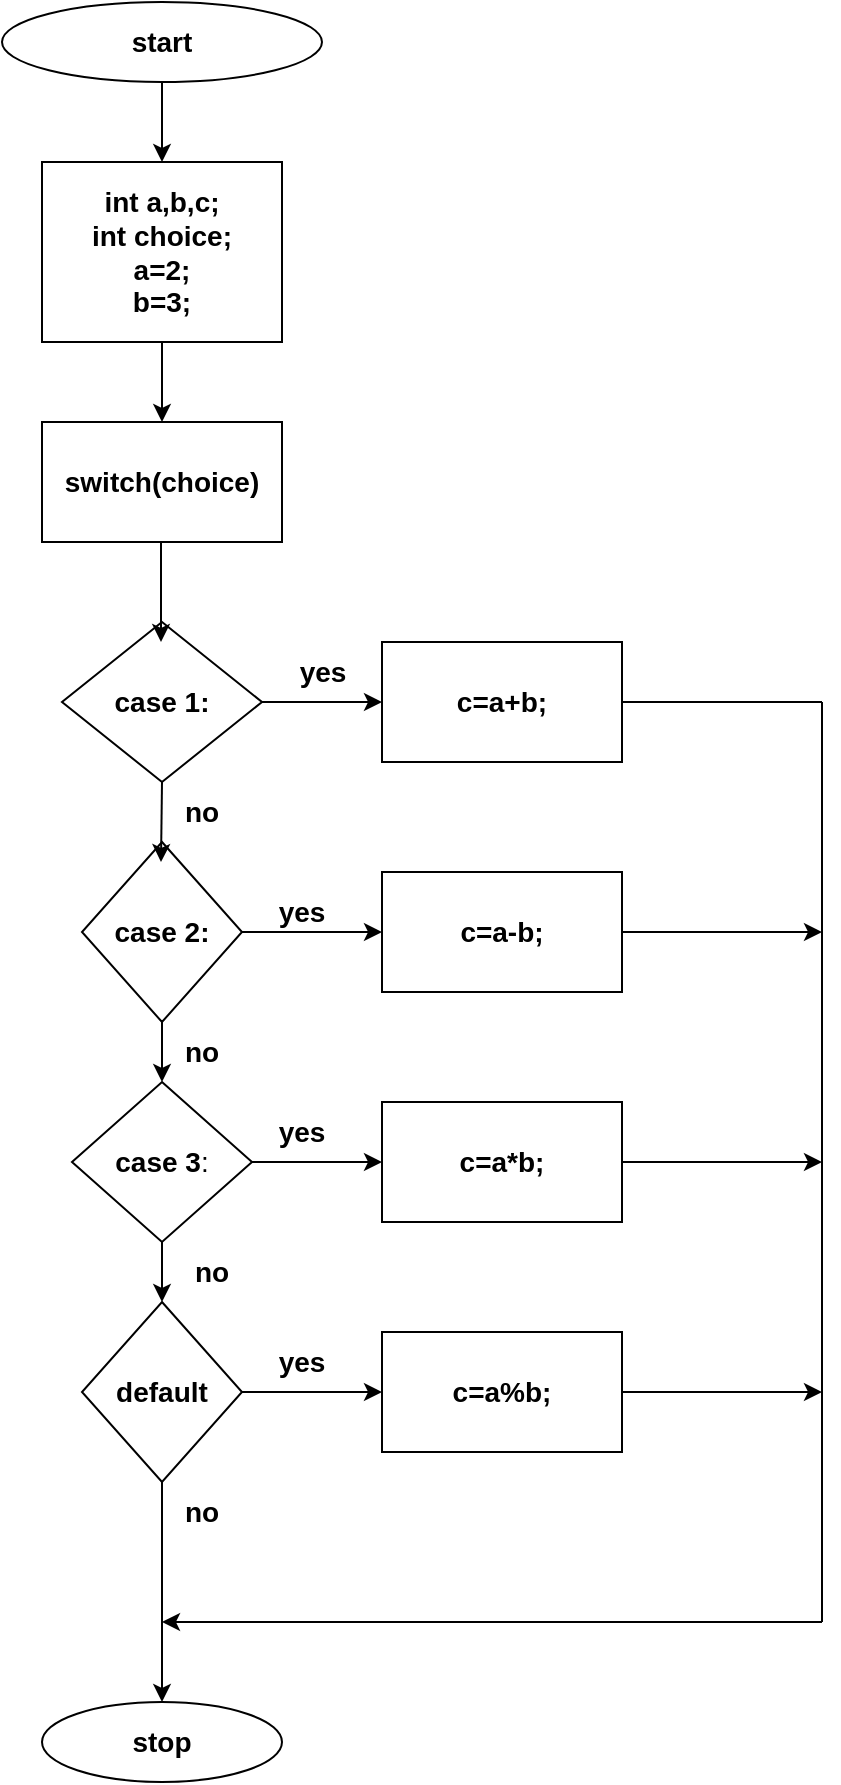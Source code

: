 <mxfile version="20.6.2" type="device"><diagram id="vmrUp7NBnOA5mQCqwckD" name="Page-1"><mxGraphModel dx="1038" dy="571" grid="1" gridSize="10" guides="1" tooltips="1" connect="1" arrows="1" fold="1" page="1" pageScale="1" pageWidth="850" pageHeight="1100" math="0" shadow="0"><root><mxCell id="0"/><mxCell id="1" parent="0"/><mxCell id="qoMi6WC_KH-qZyCLF7nI-3" value="" style="edgeStyle=orthogonalEdgeStyle;rounded=0;orthogonalLoop=1;jettySize=auto;html=1;fontSize=14;" edge="1" parent="1" source="qoMi6WC_KH-qZyCLF7nI-1" target="qoMi6WC_KH-qZyCLF7nI-2"><mxGeometry relative="1" as="geometry"/></mxCell><mxCell id="qoMi6WC_KH-qZyCLF7nI-1" value="&lt;b&gt;&lt;font style=&quot;font-size: 14px;&quot;&gt;start&lt;/font&gt;&lt;/b&gt;" style="ellipse;whiteSpace=wrap;html=1;" vertex="1" parent="1"><mxGeometry x="350" y="40" width="160" height="40" as="geometry"/></mxCell><mxCell id="qoMi6WC_KH-qZyCLF7nI-5" value="" style="edgeStyle=orthogonalEdgeStyle;rounded=0;orthogonalLoop=1;jettySize=auto;html=1;fontSize=14;" edge="1" parent="1" source="qoMi6WC_KH-qZyCLF7nI-2" target="qoMi6WC_KH-qZyCLF7nI-4"><mxGeometry relative="1" as="geometry"/></mxCell><mxCell id="qoMi6WC_KH-qZyCLF7nI-2" value="&lt;b&gt;&lt;font style=&quot;font-size: 14px;&quot;&gt;int a,b,c;&lt;br&gt;int choice;&lt;br&gt;a=2;&lt;br&gt;b=3;&lt;/font&gt;&lt;/b&gt;&lt;br&gt;" style="whiteSpace=wrap;html=1;" vertex="1" parent="1"><mxGeometry x="370" y="120" width="120" height="90" as="geometry"/></mxCell><mxCell id="qoMi6WC_KH-qZyCLF7nI-4" value="&lt;b&gt;&lt;font style=&quot;font-size: 14px;&quot;&gt;switch(choice)&lt;/font&gt;&lt;/b&gt;" style="whiteSpace=wrap;html=1;" vertex="1" parent="1"><mxGeometry x="370" y="250" width="120" height="60" as="geometry"/></mxCell><mxCell id="qoMi6WC_KH-qZyCLF7nI-17" value="" style="edgeStyle=orthogonalEdgeStyle;rounded=0;orthogonalLoop=1;jettySize=auto;html=1;fontSize=14;" edge="1" parent="1" source="qoMi6WC_KH-qZyCLF7nI-6" target="qoMi6WC_KH-qZyCLF7nI-16"><mxGeometry relative="1" as="geometry"/></mxCell><mxCell id="qoMi6WC_KH-qZyCLF7nI-7" value="" style="endArrow=classic;html=1;rounded=0;fontSize=14;exitX=0.5;exitY=1;exitDx=0;exitDy=0;exitPerimeter=0;startArrow=none;" edge="1" parent="1" source="qoMi6WC_KH-qZyCLF7nI-6"><mxGeometry width="50" height="50" relative="1" as="geometry"><mxPoint x="429.5" y="330" as="sourcePoint"/><mxPoint x="430" y="360" as="targetPoint"/></mxGeometry></mxCell><mxCell id="qoMi6WC_KH-qZyCLF7nI-11" value="" style="edgeStyle=orthogonalEdgeStyle;rounded=0;orthogonalLoop=1;jettySize=auto;html=1;fontSize=14;" edge="1" parent="1" source="qoMi6WC_KH-qZyCLF7nI-8" target="qoMi6WC_KH-qZyCLF7nI-10"><mxGeometry relative="1" as="geometry"/></mxCell><mxCell id="qoMi6WC_KH-qZyCLF7nI-19" value="" style="edgeStyle=orthogonalEdgeStyle;rounded=0;orthogonalLoop=1;jettySize=auto;html=1;fontSize=14;" edge="1" parent="1" source="qoMi6WC_KH-qZyCLF7nI-8" target="qoMi6WC_KH-qZyCLF7nI-18"><mxGeometry relative="1" as="geometry"/></mxCell><mxCell id="qoMi6WC_KH-qZyCLF7nI-8" value="&lt;b&gt;&lt;font style=&quot;font-size: 14px;&quot;&gt;case 2:&lt;/font&gt;&lt;/b&gt;" style="rhombus;whiteSpace=wrap;html=1;fontSize=14;" vertex="1" parent="1"><mxGeometry x="390" y="460" width="80" height="90" as="geometry"/></mxCell><mxCell id="qoMi6WC_KH-qZyCLF7nI-13" value="" style="edgeStyle=orthogonalEdgeStyle;rounded=0;orthogonalLoop=1;jettySize=auto;html=1;fontSize=14;" edge="1" parent="1" source="qoMi6WC_KH-qZyCLF7nI-10" target="qoMi6WC_KH-qZyCLF7nI-12"><mxGeometry relative="1" as="geometry"/></mxCell><mxCell id="qoMi6WC_KH-qZyCLF7nI-22" value="" style="edgeStyle=orthogonalEdgeStyle;rounded=0;orthogonalLoop=1;jettySize=auto;html=1;fontSize=14;" edge="1" parent="1" source="qoMi6WC_KH-qZyCLF7nI-10" target="qoMi6WC_KH-qZyCLF7nI-21"><mxGeometry relative="1" as="geometry"/></mxCell><mxCell id="qoMi6WC_KH-qZyCLF7nI-10" value="&lt;b&gt;&lt;font style=&quot;font-size: 14px;&quot;&gt;case 3&lt;/font&gt;&lt;/b&gt;:" style="rhombus;whiteSpace=wrap;html=1;fontSize=14;" vertex="1" parent="1"><mxGeometry x="385" y="580" width="90" height="80" as="geometry"/></mxCell><mxCell id="qoMi6WC_KH-qZyCLF7nI-15" value="" style="edgeStyle=orthogonalEdgeStyle;rounded=0;orthogonalLoop=1;jettySize=auto;html=1;fontSize=14;entryX=0.5;entryY=0;entryDx=0;entryDy=0;" edge="1" parent="1" source="qoMi6WC_KH-qZyCLF7nI-12" target="qoMi6WC_KH-qZyCLF7nI-14"><mxGeometry relative="1" as="geometry"><mxPoint x="430" y="820" as="targetPoint"/></mxGeometry></mxCell><mxCell id="qoMi6WC_KH-qZyCLF7nI-24" value="" style="edgeStyle=orthogonalEdgeStyle;rounded=0;orthogonalLoop=1;jettySize=auto;html=1;fontSize=14;" edge="1" parent="1" source="qoMi6WC_KH-qZyCLF7nI-12" target="qoMi6WC_KH-qZyCLF7nI-23"><mxGeometry relative="1" as="geometry"/></mxCell><mxCell id="qoMi6WC_KH-qZyCLF7nI-12" value="&lt;b&gt;&lt;font style=&quot;font-size: 14px;&quot;&gt;default&lt;/font&gt;&lt;/b&gt;" style="rhombus;whiteSpace=wrap;html=1;fontSize=14;" vertex="1" parent="1"><mxGeometry x="390" y="690" width="80" height="90" as="geometry"/></mxCell><mxCell id="qoMi6WC_KH-qZyCLF7nI-14" value="&lt;b&gt;&lt;font style=&quot;font-size: 14px;&quot;&gt;stop&lt;/font&gt;&lt;/b&gt;" style="ellipse;whiteSpace=wrap;html=1;fontSize=14;" vertex="1" parent="1"><mxGeometry x="370" y="890" width="120" height="40" as="geometry"/></mxCell><mxCell id="qoMi6WC_KH-qZyCLF7nI-16" value="&lt;b&gt;&lt;font style=&quot;font-size: 14px;&quot;&gt;c=a+b;&lt;/font&gt;&lt;/b&gt;" style="whiteSpace=wrap;html=1;fontSize=14;" vertex="1" parent="1"><mxGeometry x="540" y="360" width="120" height="60" as="geometry"/></mxCell><mxCell id="qoMi6WC_KH-qZyCLF7nI-18" value="&lt;b&gt;&lt;font style=&quot;font-size: 14px;&quot;&gt;c=a-b;&lt;/font&gt;&lt;/b&gt;" style="whiteSpace=wrap;html=1;fontSize=14;" vertex="1" parent="1"><mxGeometry x="540" y="475" width="120" height="60" as="geometry"/></mxCell><mxCell id="qoMi6WC_KH-qZyCLF7nI-20" value="&lt;b&gt;&lt;font style=&quot;font-size: 14px;&quot;&gt;yes&lt;/font&gt;&lt;/b&gt;" style="text;html=1;align=center;verticalAlign=middle;resizable=0;points=[];autosize=1;strokeColor=none;fillColor=none;fontSize=14;" vertex="1" parent="1"><mxGeometry x="485" y="360" width="50" height="30" as="geometry"/></mxCell><mxCell id="qoMi6WC_KH-qZyCLF7nI-21" value="&lt;b&gt;&lt;font style=&quot;font-size: 14px;&quot;&gt;c=a*b;&lt;/font&gt;&lt;/b&gt;" style="whiteSpace=wrap;html=1;fontSize=14;" vertex="1" parent="1"><mxGeometry x="540" y="590" width="120" height="60" as="geometry"/></mxCell><mxCell id="qoMi6WC_KH-qZyCLF7nI-23" value="&lt;b&gt;&lt;font style=&quot;font-size: 14px;&quot;&gt;c=a%b;&lt;/font&gt;&lt;/b&gt;" style="whiteSpace=wrap;html=1;fontSize=14;" vertex="1" parent="1"><mxGeometry x="540" y="705" width="120" height="60" as="geometry"/></mxCell><mxCell id="qoMi6WC_KH-qZyCLF7nI-25" value="&lt;b&gt;&lt;font style=&quot;font-size: 14px;&quot;&gt;yes&lt;/font&gt;&lt;/b&gt;" style="text;html=1;strokeColor=none;fillColor=none;align=center;verticalAlign=middle;whiteSpace=wrap;rounded=0;fontSize=14;" vertex="1" parent="1"><mxGeometry x="470" y="480" width="60" height="30" as="geometry"/></mxCell><mxCell id="qoMi6WC_KH-qZyCLF7nI-26" value="&lt;b&gt;&lt;font style=&quot;font-size: 14px;&quot;&gt;yes&lt;/font&gt;&lt;/b&gt;" style="text;html=1;strokeColor=none;fillColor=none;align=center;verticalAlign=middle;whiteSpace=wrap;rounded=0;fontSize=14;" vertex="1" parent="1"><mxGeometry x="470" y="590" width="60" height="30" as="geometry"/></mxCell><mxCell id="qoMi6WC_KH-qZyCLF7nI-27" value="&lt;b&gt;&lt;font style=&quot;font-size: 14px;&quot;&gt;yes&lt;/font&gt;&lt;/b&gt;" style="text;html=1;strokeColor=none;fillColor=none;align=center;verticalAlign=middle;whiteSpace=wrap;rounded=0;fontSize=14;" vertex="1" parent="1"><mxGeometry x="470" y="705" width="60" height="30" as="geometry"/></mxCell><mxCell id="qoMi6WC_KH-qZyCLF7nI-28" value="" style="endArrow=none;html=1;rounded=0;fontSize=14;exitX=1;exitY=0.5;exitDx=0;exitDy=0;" edge="1" parent="1" source="qoMi6WC_KH-qZyCLF7nI-16"><mxGeometry width="50" height="50" relative="1" as="geometry"><mxPoint x="710" y="410" as="sourcePoint"/><mxPoint x="760" y="390" as="targetPoint"/></mxGeometry></mxCell><mxCell id="qoMi6WC_KH-qZyCLF7nI-29" value="" style="endArrow=none;html=1;rounded=0;fontSize=14;" edge="1" parent="1"><mxGeometry width="50" height="50" relative="1" as="geometry"><mxPoint x="760" y="390" as="sourcePoint"/><mxPoint x="760" y="850" as="targetPoint"/></mxGeometry></mxCell><mxCell id="qoMi6WC_KH-qZyCLF7nI-30" value="" style="endArrow=none;html=1;rounded=0;fontSize=14;exitX=1;exitY=0.5;exitDx=0;exitDy=0;" edge="1" parent="1"><mxGeometry width="50" height="50" relative="1" as="geometry"><mxPoint x="490" y="850" as="sourcePoint"/><mxPoint x="760" y="850" as="targetPoint"/></mxGeometry></mxCell><mxCell id="qoMi6WC_KH-qZyCLF7nI-31" value="" style="endArrow=classic;html=1;rounded=0;fontSize=14;" edge="1" parent="1"><mxGeometry width="50" height="50" relative="1" as="geometry"><mxPoint x="660" y="620" as="sourcePoint"/><mxPoint x="760" y="620" as="targetPoint"/></mxGeometry></mxCell><mxCell id="qoMi6WC_KH-qZyCLF7nI-33" value="" style="endArrow=classic;html=1;rounded=0;fontSize=14;exitX=1;exitY=0.5;exitDx=0;exitDy=0;" edge="1" parent="1" source="qoMi6WC_KH-qZyCLF7nI-18"><mxGeometry width="50" height="50" relative="1" as="geometry"><mxPoint x="680" y="535" as="sourcePoint"/><mxPoint x="760" y="505" as="targetPoint"/></mxGeometry></mxCell><mxCell id="qoMi6WC_KH-qZyCLF7nI-35" value="" style="endArrow=classic;html=1;rounded=0;fontSize=14;exitX=1;exitY=0.5;exitDx=0;exitDy=0;" edge="1" parent="1" source="qoMi6WC_KH-qZyCLF7nI-23"><mxGeometry width="50" height="50" relative="1" as="geometry"><mxPoint x="660" y="760" as="sourcePoint"/><mxPoint x="760" y="735" as="targetPoint"/></mxGeometry></mxCell><mxCell id="qoMi6WC_KH-qZyCLF7nI-37" value="&lt;b&gt;&lt;font style=&quot;font-size: 14px;&quot;&gt;no&lt;/font&gt;&lt;/b&gt;" style="text;html=1;strokeColor=none;fillColor=none;align=center;verticalAlign=middle;whiteSpace=wrap;rounded=0;fontSize=14;" vertex="1" parent="1"><mxGeometry x="420" y="550" width="60" height="30" as="geometry"/></mxCell><mxCell id="qoMi6WC_KH-qZyCLF7nI-38" value="&lt;b&gt;&lt;font style=&quot;font-size: 14px;&quot;&gt;no&lt;/font&gt;&lt;/b&gt;" style="text;html=1;strokeColor=none;fillColor=none;align=center;verticalAlign=middle;whiteSpace=wrap;rounded=0;fontSize=14;" vertex="1" parent="1"><mxGeometry x="425" y="660" width="60" height="30" as="geometry"/></mxCell><mxCell id="qoMi6WC_KH-qZyCLF7nI-39" value="&lt;b&gt;&lt;font style=&quot;font-size: 14px;&quot;&gt;no&lt;/font&gt;&lt;/b&gt;" style="text;html=1;strokeColor=none;fillColor=none;align=center;verticalAlign=middle;whiteSpace=wrap;rounded=0;fontSize=14;" vertex="1" parent="1"><mxGeometry x="420" y="780" width="60" height="30" as="geometry"/></mxCell><mxCell id="qoMi6WC_KH-qZyCLF7nI-46" value="" style="endArrow=classic;html=1;rounded=0;fontSize=14;exitX=0.5;exitY=1;exitDx=0;exitDy=0;" edge="1" parent="1" source="qoMi6WC_KH-qZyCLF7nI-6"><mxGeometry width="50" height="50" relative="1" as="geometry"><mxPoint x="430" y="450" as="sourcePoint"/><mxPoint x="429.5" y="470" as="targetPoint"/></mxGeometry></mxCell><mxCell id="qoMi6WC_KH-qZyCLF7nI-6" value="&lt;b&gt;&lt;font style=&quot;font-size: 14px;&quot;&gt;case 1:&lt;/font&gt;&lt;/b&gt;" style="rhombus;whiteSpace=wrap;html=1;fontSize=14;" vertex="1" parent="1"><mxGeometry x="380" y="350" width="100" height="80" as="geometry"/></mxCell><mxCell id="qoMi6WC_KH-qZyCLF7nI-48" value="" style="endArrow=classic;html=1;rounded=0;fontSize=14;" edge="1" parent="1"><mxGeometry width="50" height="50" relative="1" as="geometry"><mxPoint x="429.5" y="310" as="sourcePoint"/><mxPoint x="429.5" y="360" as="targetPoint"/><Array as="points"><mxPoint x="429.5" y="320"/></Array></mxGeometry></mxCell><mxCell id="qoMi6WC_KH-qZyCLF7nI-49" value="&lt;b&gt;&lt;font style=&quot;font-size: 14px;&quot;&gt;no&lt;/font&gt;&lt;/b&gt;" style="text;html=1;strokeColor=none;fillColor=none;align=center;verticalAlign=middle;whiteSpace=wrap;rounded=0;fontSize=14;" vertex="1" parent="1"><mxGeometry x="420" y="430" width="60" height="30" as="geometry"/></mxCell><mxCell id="qoMi6WC_KH-qZyCLF7nI-51" value="" style="endArrow=classic;html=1;rounded=0;fontSize=14;" edge="1" parent="1"><mxGeometry width="50" height="50" relative="1" as="geometry"><mxPoint x="500" y="850" as="sourcePoint"/><mxPoint x="430" y="850" as="targetPoint"/></mxGeometry></mxCell></root></mxGraphModel></diagram></mxfile>